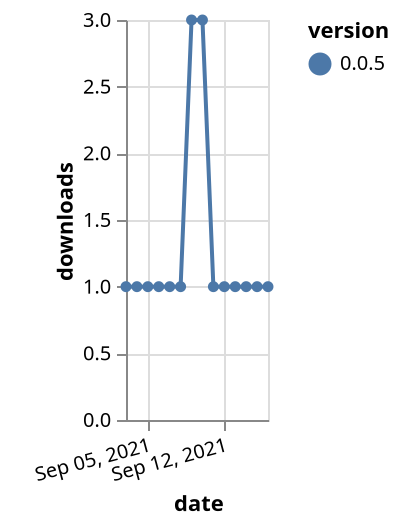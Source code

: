 {"$schema": "https://vega.github.io/schema/vega-lite/v5.json", "description": "A simple bar chart with embedded data.", "data": {"values": [{"date": "2021-09-03", "total": 353, "delta": 1, "version": "0.0.5"}, {"date": "2021-09-04", "total": 354, "delta": 1, "version": "0.0.5"}, {"date": "2021-09-05", "total": 355, "delta": 1, "version": "0.0.5"}, {"date": "2021-09-06", "total": 356, "delta": 1, "version": "0.0.5"}, {"date": "2021-09-07", "total": 357, "delta": 1, "version": "0.0.5"}, {"date": "2021-09-08", "total": 358, "delta": 1, "version": "0.0.5"}, {"date": "2021-09-09", "total": 361, "delta": 3, "version": "0.0.5"}, {"date": "2021-09-10", "total": 364, "delta": 3, "version": "0.0.5"}, {"date": "2021-09-11", "total": 365, "delta": 1, "version": "0.0.5"}, {"date": "2021-09-12", "total": 366, "delta": 1, "version": "0.0.5"}, {"date": "2021-09-13", "total": 367, "delta": 1, "version": "0.0.5"}, {"date": "2021-09-14", "total": 368, "delta": 1, "version": "0.0.5"}, {"date": "2021-09-15", "total": 369, "delta": 1, "version": "0.0.5"}, {"date": "2021-09-16", "total": 370, "delta": 1, "version": "0.0.5"}]}, "width": "container", "mark": {"type": "line", "point": {"filled": true}}, "encoding": {"x": {"field": "date", "type": "temporal", "timeUnit": "yearmonthdate", "title": "date", "axis": {"labelAngle": -15}}, "y": {"field": "delta", "type": "quantitative", "title": "downloads"}, "color": {"field": "version", "type": "nominal"}, "tooltip": {"field": "delta"}}}